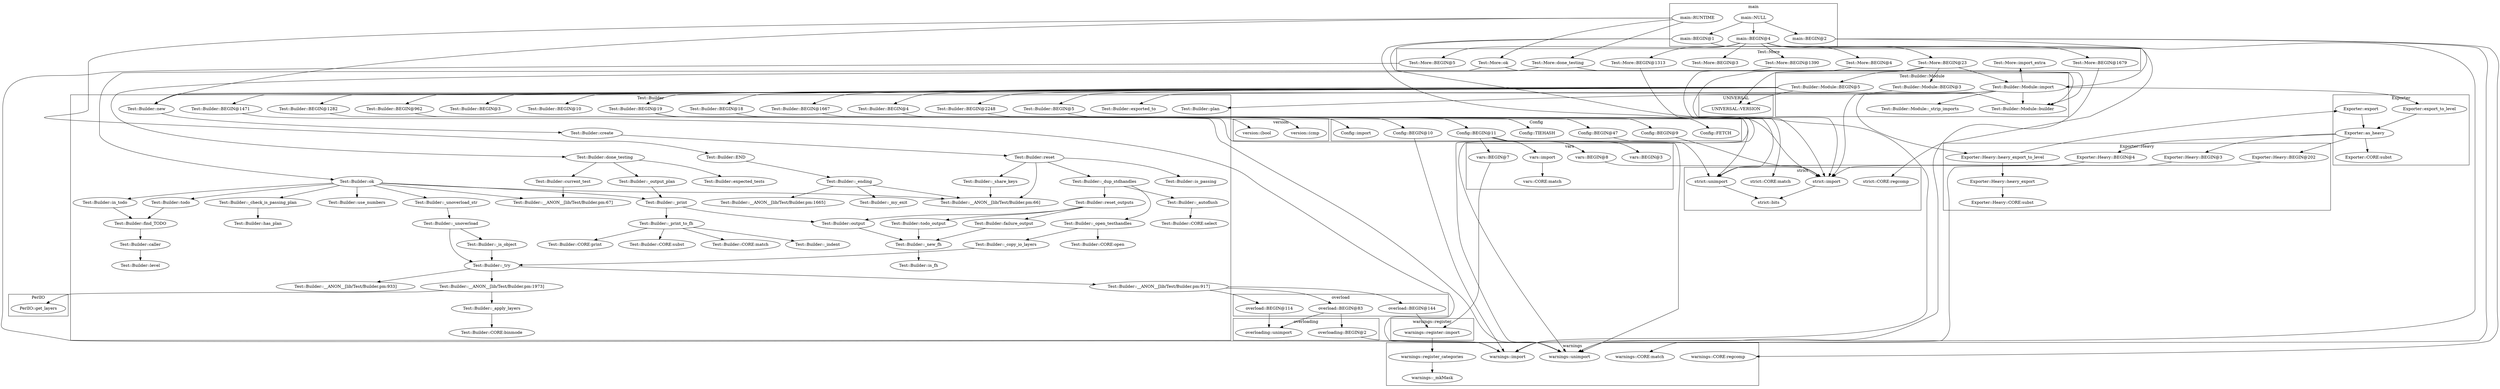 digraph {
graph [overlap=false]
subgraph cluster_version {
	label="version";
	"version::(cmp";
	"version::(bool";
}
subgraph cluster_overloading {
	label="overloading";
	"overloading::BEGIN@2";
	"overloading::unimport";
}
subgraph cluster_UNIVERSAL {
	label="UNIVERSAL";
	"UNIVERSAL::VERSION";
}
subgraph cluster_Config {
	label="Config";
	"Config::BEGIN@11";
	"Config::FETCH";
	"Config::BEGIN@47";
	"Config::TIEHASH";
	"Config::BEGIN@10";
	"Config::BEGIN@9";
	"Config::import";
}
subgraph cluster_Exporter_Heavy {
	label="Exporter::Heavy";
	"Exporter::Heavy::heavy_export_to_level";
	"Exporter::Heavy::CORE:subst";
	"Exporter::Heavy::BEGIN@3";
	"Exporter::Heavy::heavy_export";
	"Exporter::Heavy::BEGIN@202";
	"Exporter::Heavy::BEGIN@4";
}
subgraph cluster_PerlIO {
	label="PerlIO";
	"PerlIO::get_layers";
}
subgraph cluster_vars {
	label="vars";
	"vars::BEGIN@3";
	"vars::BEGIN@8";
	"vars::BEGIN@7";
	"vars::import";
	"vars::CORE:match";
}
subgraph cluster_warnings {
	label="warnings";
	"warnings::CORE:regcomp";
	"warnings::register_categories";
	"warnings::unimport";
	"warnings::_mkMask";
	"warnings::import";
	"warnings::CORE:match";
}
subgraph cluster_Test_Builder {
	label="Test::Builder";
	"Test::Builder::_check_is_passing_plan";
	"Test::Builder::expected_tests";
	"Test::Builder::__ANON__[lib/Test/Builder.pm:933]";
	"Test::Builder::ok";
	"Test::Builder::new";
	"Test::Builder::plan";
	"Test::Builder::CORE:print";
	"Test::Builder::has_plan";
	"Test::Builder::done_testing";
	"Test::Builder::use_numbers";
	"Test::Builder::_unoverload";
	"Test::Builder::find_TODO";
	"Test::Builder::BEGIN@962";
	"Test::Builder::level";
	"Test::Builder::__ANON__[lib/Test/Builder.pm:1665]";
	"Test::Builder::_dup_stdhandles";
	"Test::Builder::_copy_io_layers";
	"Test::Builder::CORE:open";
	"Test::Builder::is_passing";
	"Test::Builder::BEGIN@5";
	"Test::Builder::BEGIN@19";
	"Test::Builder::_autoflush";
	"Test::Builder::CORE:subst";
	"Test::Builder::in_todo";
	"Test::Builder::BEGIN@1471";
	"Test::Builder::__ANON__[lib/Test/Builder.pm:66]";
	"Test::Builder::current_test";
	"Test::Builder::reset";
	"Test::Builder::_try";
	"Test::Builder::_print";
	"Test::Builder::BEGIN@10";
	"Test::Builder::_print_to_fh";
	"Test::Builder::_ending";
	"Test::Builder::caller";
	"Test::Builder::CORE:binmode";
	"Test::Builder::exported_to";
	"Test::Builder::todo_output";
	"Test::Builder::END";
	"Test::Builder::create";
	"Test::Builder::_open_testhandles";
	"Test::Builder::_apply_layers";
	"Test::Builder::_share_keys";
	"Test::Builder::CORE:match";
	"Test::Builder::is_fh";
	"Test::Builder::BEGIN@3";
	"Test::Builder::reset_outputs";
	"Test::Builder::_indent";
	"Test::Builder::_output_plan";
	"Test::Builder::BEGIN@1667";
	"Test::Builder::__ANON__[lib/Test/Builder.pm:67]";
	"Test::Builder::CORE:select";
	"Test::Builder::failure_output";
	"Test::Builder::__ANON__[lib/Test/Builder.pm:917]";
	"Test::Builder::__ANON__[lib/Test/Builder.pm:1973]";
	"Test::Builder::BEGIN@2248";
	"Test::Builder::BEGIN@4";
	"Test::Builder::output";
	"Test::Builder::_unoverload_str";
	"Test::Builder::todo";
	"Test::Builder::BEGIN@18";
	"Test::Builder::_is_object";
	"Test::Builder::_my_exit";
	"Test::Builder::BEGIN@1282";
	"Test::Builder::_new_fh";
}
subgraph cluster_overload {
	label="overload";
	"overload::BEGIN@114";
	"overload::BEGIN@83";
	"overload::BEGIN@144";
}
subgraph cluster_strict {
	label="strict";
	"strict::unimport";
	"strict::CORE:match";
	"strict::import";
	"strict::CORE:regcomp";
	"strict::bits";
}
subgraph cluster_Test_Builder_Module {
	label="Test::Builder::Module";
	"Test::Builder::Module::_strip_imports";
	"Test::Builder::Module::builder";
	"Test::Builder::Module::BEGIN@5";
	"Test::Builder::Module::import";
	"Test::Builder::Module::BEGIN@3";
}
subgraph cluster_Exporter {
	label="Exporter";
	"Exporter::export_to_level";
	"Exporter::as_heavy";
	"Exporter::CORE:subst";
	"Exporter::export";
}
subgraph cluster_warnings_register {
	label="warnings::register";
	"warnings::register::import";
}
subgraph cluster_Test_More {
	label="Test::More";
	"Test::More::BEGIN@5";
	"Test::More::BEGIN@3";
	"Test::More::done_testing";
	"Test::More::BEGIN@4";
	"Test::More::import_extra";
	"Test::More::BEGIN@1313";
	"Test::More::BEGIN@1390";
	"Test::More::ok";
	"Test::More::BEGIN@23";
	"Test::More::BEGIN@1679";
}
subgraph cluster_main {
	label="main";
	"main::BEGIN@1";
	"main::NULL";
	"main::BEGIN@4";
	"main::RUNTIME";
	"main::BEGIN@2";
}
"Exporter::Heavy::heavy_export_to_level" -> "Exporter::export";
"Test::Builder::ok" -> "Test::Builder::use_numbers";
"Config::BEGIN@11" -> "vars::BEGIN@7";
"Test::Builder::_print_to_fh" -> "Test::Builder::CORE:print";
"Test::Builder::BEGIN@19" -> "Config::BEGIN@47";
"strict::import" -> "strict::bits";
"strict::unimport" -> "strict::bits";
"Test::Builder::_check_is_passing_plan" -> "Test::Builder::has_plan";
"Test::More::done_testing" -> "Test::Builder::done_testing";
"Test::Builder::_unoverload_str" -> "Test::Builder::_unoverload";
"Test::Builder::todo" -> "Test::Builder::find_TODO";
"Test::Builder::in_todo" -> "Test::Builder::find_TODO";
"Test::Builder::Module::import" -> "Test::More::import_extra";
"Test::Builder::__ANON__[lib/Test/Builder.pm:917]" -> "overload::BEGIN@114";
"main::BEGIN@4" -> "Test::More::BEGIN@1390";
"main::RUNTIME" -> "Test::Builder::new";
"Test::Builder::Module::BEGIN@5" -> "Test::Builder::new";
"Test::Builder::Module::builder" -> "Test::Builder::new";
"Test::More::ok" -> "Test::Builder::ok";
"Exporter::as_heavy" -> "Exporter::Heavy::BEGIN@202";
"main::BEGIN@2" -> "warnings::CORE:regcomp";
"Test::Builder::ok" -> "Test::Builder::_check_is_passing_plan";
"Test::Builder::done_testing" -> "Test::Builder::expected_tests";
"Test::Builder::_try" -> "Test::Builder::__ANON__[lib/Test/Builder.pm:933]";
"Test::Builder::Module::BEGIN@5" -> "UNIVERSAL::VERSION";
"Test::More::BEGIN@23" -> "UNIVERSAL::VERSION";
"warnings::register_categories" -> "warnings::_mkMask";
"Exporter::as_heavy" -> "Exporter::CORE:subst";
"Test::More::BEGIN@23" -> "Test::Builder::Module::BEGIN@3";
"Test::Builder::Module::import" -> "Test::Builder::plan";
"Test::Builder::__ANON__[lib/Test/Builder.pm:917]" -> "overload::BEGIN@144";
"Test::Builder::ok" -> "Test::Builder::in_todo";
"Test::Builder::Module::BEGIN@5" -> "Test::Builder::BEGIN@1471";
"Test::Builder::_share_keys" -> "Test::Builder::__ANON__[lib/Test/Builder.pm:66]";
"Test::Builder::reset" -> "Test::Builder::__ANON__[lib/Test/Builder.pm:66]";
"Test::Builder::ok" -> "Test::Builder::__ANON__[lib/Test/Builder.pm:66]";
"Test::Builder::_ending" -> "Test::Builder::__ANON__[lib/Test/Builder.pm:66]";
"Test::More::ok" -> "Test::Builder::Module::builder";
"Test::More::done_testing" -> "Test::Builder::Module::builder";
"Test::Builder::Module::import" -> "Test::Builder::Module::builder";
"Test::Builder::done_testing" -> "Test::Builder::current_test";
"Test::Builder::_is_object" -> "Test::Builder::_try";
"Test::Builder::_unoverload" -> "Test::Builder::_try";
"Test::Builder::_copy_io_layers" -> "Test::Builder::_try";
"Test::Builder::ok" -> "Test::Builder::_print";
"Test::Builder::_output_plan" -> "Test::Builder::_print";
"Test::Builder::__ANON__[lib/Test/Builder.pm:1973]" -> "PerlIO::get_layers";
"warnings::register::import" -> "warnings::register_categories";
"Test::Builder::create" -> "Test::Builder::reset";
"Test::Builder::BEGIN@19" -> "Config::BEGIN@10";
"Test::Builder::reset" -> "Test::Builder::_dup_stdhandles";
"Test::Builder::_ending" -> "Test::Builder::__ANON__[lib/Test/Builder.pm:1665]";
"Test::Builder::_open_testhandles" -> "Test::Builder::_copy_io_layers";
"main::RUNTIME" -> "Test::More::ok";
"main::NULL" -> "main::BEGIN@1";
"Test::Builder::Module::BEGIN@5" -> "Test::Builder::BEGIN@962";
"Test::Builder::caller" -> "Test::Builder::level";
"vars::BEGIN@8" -> "strict::import";
"Test::More::BEGIN@4" -> "strict::import";
"Config::BEGIN@9" -> "strict::import";
"Exporter::Heavy::BEGIN@3" -> "strict::import";
"Test::Builder::BEGIN@4" -> "strict::import";
"main::BEGIN@1" -> "strict::import";
"Test::Builder::Module::BEGIN@3" -> "strict::import";
"Test::Builder::_print_to_fh" -> "Test::Builder::CORE:subst";
"main::BEGIN@1" -> "strict::CORE:regcomp";
"Test::Builder::reset" -> "Test::Builder::is_passing";
"Test::Builder::_open_testhandles" -> "Test::Builder::CORE:open";
"Test::Builder::Module::BEGIN@5" -> "Test::Builder::BEGIN@5";
"overload::BEGIN@83" -> "overloading::unimport";
"overload::BEGIN@114" -> "overloading::unimport";
"Test::Builder::Module::BEGIN@5" -> "Test::Builder::BEGIN@19";
"Test::Builder::BEGIN@1282" -> "warnings::unimport";
"Test::More::BEGIN@1390" -> "warnings::unimport";
"Test::Builder::BEGIN@962" -> "warnings::unimport";
"Test::More::BEGIN@1313" -> "warnings::unimport";
"Test::More::BEGIN@1679" -> "warnings::unimport";
"Exporter::Heavy::BEGIN@202" -> "warnings::unimport";
"Test::Builder::BEGIN@1471" -> "warnings::unimport";
"Test::Builder::_dup_stdhandles" -> "Test::Builder::_autoflush";
"Test::Builder::BEGIN@19" -> "Config::BEGIN@9";
"Exporter::Heavy::heavy_export_to_level" -> "Exporter::Heavy::heavy_export";
"Config::BEGIN@11" -> "vars::BEGIN@3";
"Test::Builder::_new_fh" -> "Test::Builder::is_fh";
"Test::Builder::__ANON__[lib/Test/Builder.pm:1973]" -> "Test::Builder::_apply_layers";
"Test::Builder::Module::import" -> "Exporter::Heavy::heavy_export_to_level";
"Test::Builder::reset" -> "Test::Builder::_share_keys";
"Test::Builder::BEGIN@19" -> "Config::TIEHASH";
"Test::Builder::_print_to_fh" -> "Test::Builder::CORE:match";
"main::BEGIN@4" -> "Test::More::BEGIN@5";
"Test::Builder::BEGIN@19" -> "Config::import";
"Test::Builder::Module::BEGIN@5" -> "Test::Builder::BEGIN@3";
"Test::Builder::END" -> "Test::Builder::_ending";
"Test::Builder::_apply_layers" -> "Test::Builder::CORE:binmode";
"Test::Builder::BEGIN@19" -> "version::(cmp";
"Test::Builder::find_TODO" -> "Test::Builder::caller";
"main::BEGIN@4" -> "Test::More::BEGIN@23";
"Test::Builder::Module::import" -> "Test::Builder::exported_to";
"Test::More::BEGIN@23" -> "Test::Builder::Module::BEGIN@5";
"main::NULL" -> "main::BEGIN@2";
"Test::Builder::Module::BEGIN@5" -> "Test::Builder::BEGIN@10";
"Config::BEGIN@11" -> "vars::import";
"Exporter::as_heavy" -> "Exporter::Heavy::BEGIN@3";
"Test::Builder::_print" -> "Test::Builder::_print_to_fh";
"Test::Builder::_dup_stdhandles" -> "Test::Builder::_open_testhandles";
"Test::Builder::new" -> "Test::Builder::create";
"main::BEGIN@4" -> "Test::More::BEGIN@3";
"Exporter::export_to_level" -> "Exporter::as_heavy";
"Exporter::export" -> "Exporter::as_heavy";
"Test::Builder::BEGIN@19" -> "version::(bool";
"main::NULL" -> "main::BEGIN@4";
"Test::Builder::reset_outputs" -> "Test::Builder::todo_output";
"vars::import" -> "vars::CORE:match";
"overload::BEGIN@83" -> "overloading::BEGIN@2";
"main::RUNTIME" -> "Test::Builder::END";
"Test::Builder::ok" -> "Test::Builder::_unoverload_str";
"Exporter::as_heavy" -> "Exporter::Heavy::BEGIN@4";
"Config::BEGIN@11" -> "vars::BEGIN@8";
"Test::Builder::Module::import" -> "Exporter::export_to_level";
"Test::Builder::ok" -> "Test::Builder::todo";
"Test::Builder::Module::BEGIN@5" -> "Test::Builder::BEGIN@2248";
"Test::Builder::Module::BEGIN@5" -> "Test::Builder::BEGIN@4";
"Test::Builder::__ANON__[lib/Test/Builder.pm:917]" -> "overload::BEGIN@83";
"overloading::BEGIN@2" -> "warnings::import";
"Test::Builder::BEGIN@5" -> "warnings::import";
"main::BEGIN@2" -> "warnings::import";
"Config::BEGIN@10" -> "warnings::import";
"Test::More::BEGIN@5" -> "warnings::import";
"Test::Builder::reset_outputs" -> "Test::Builder::output";
"Test::Builder::_print" -> "Test::Builder::output";
"Test::Builder::failure_output" -> "Test::Builder::_new_fh";
"Test::Builder::output" -> "Test::Builder::_new_fh";
"Test::Builder::todo_output" -> "Test::Builder::_new_fh";
"main::BEGIN@1" -> "strict::CORE:match";
"main::RUNTIME" -> "Test::More::done_testing";
"Test::Builder::Module::BEGIN@5" -> "Test::Builder::BEGIN@18";
"Test::Builder::_unoverload" -> "Test::Builder::_is_object";
"Test::Builder::_ending" -> "Test::Builder::_my_exit";
"Test::Builder::Module::BEGIN@5" -> "Test::Builder::BEGIN@1282";
"Config::BEGIN@47" -> "strict::unimport";
"Test::Builder::BEGIN@2248" -> "strict::unimport";
"Test::Builder::BEGIN@1667" -> "strict::unimport";
"Exporter::Heavy::BEGIN@4" -> "strict::unimport";
"vars::BEGIN@7" -> "warnings::register::import";
"overload::BEGIN@144" -> "warnings::register::import";
"Test::Builder::done_testing" -> "Test::Builder::_output_plan";
"Test::Builder::_print_to_fh" -> "Test::Builder::_indent";
"Test::Builder::Module::BEGIN@5" -> "Test::Builder::BEGIN@1667";
"main::BEGIN@4" -> "Test::More::BEGIN@1679";
"Test::Builder::_dup_stdhandles" -> "Test::Builder::reset_outputs";
"Test::Builder::_autoflush" -> "Test::Builder::CORE:select";
"main::BEGIN@4" -> "Test::More::BEGIN@4";
"Test::Builder::reset_outputs" -> "Test::Builder::failure_output";
"Test::Builder::_try" -> "Test::Builder::__ANON__[lib/Test/Builder.pm:917]";
"Test::Builder::_try" -> "Test::Builder::__ANON__[lib/Test/Builder.pm:1973]";
"Test::Builder::Module::import" -> "Test::Builder::Module::_strip_imports";
"Test::Builder::BEGIN@19" -> "Config::BEGIN@11";
"Test::Builder::BEGIN@18" -> "Config::FETCH";
"Test::Builder::current_test" -> "Test::Builder::__ANON__[lib/Test/Builder.pm:67]";
"Test::Builder::ok" -> "Test::Builder::__ANON__[lib/Test/Builder.pm:67]";
"main::BEGIN@4" -> "Test::More::BEGIN@1313";
"main::BEGIN@2" -> "warnings::CORE:match";
"Exporter::Heavy::heavy_export" -> "Exporter::Heavy::CORE:subst";
"Test::More::BEGIN@23" -> "Test::Builder::Module::import";
"main::BEGIN@4" -> "Test::Builder::Module::import";
}
